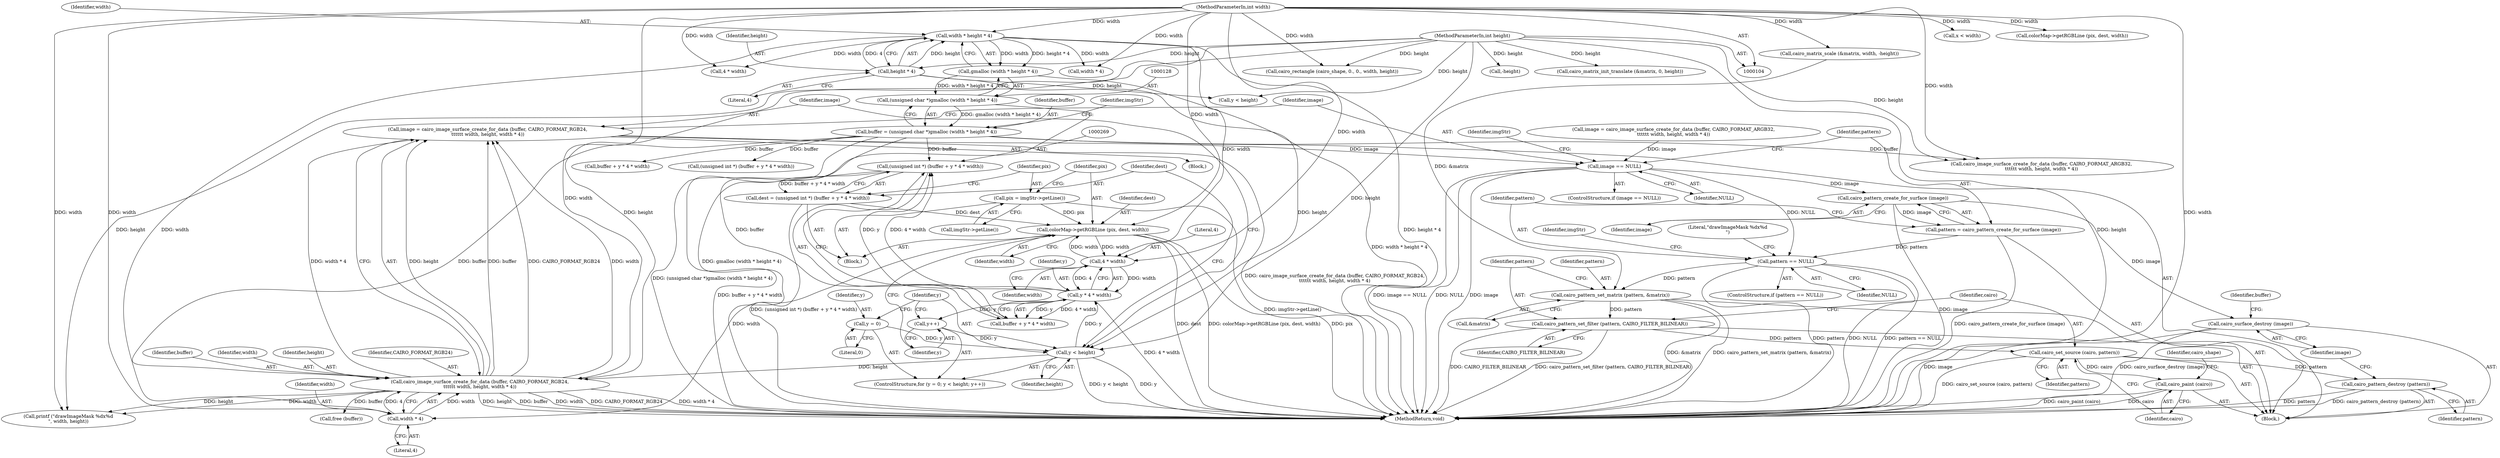 digraph "0_poppler_7b2d314a61fd0e12f47c62996cb49ec0d1ba747a_1@API" {
"1000284" [label="(Call,image = cairo_image_surface_create_for_data (buffer, CAIRO_FORMAT_RGB24,\n\t\t\t\t\t\t width, height, width * 4))"];
"1000286" [label="(Call,cairo_image_surface_create_for_data (buffer, CAIRO_FORMAT_RGB24,\n\t\t\t\t\t\t width, height, width * 4))"];
"1000125" [label="(Call,buffer = (unsigned char *)gmalloc (width * height * 4))"];
"1000127" [label="(Call,(unsigned char *)gmalloc (width * height * 4))"];
"1000129" [label="(Call,gmalloc (width * height * 4))"];
"1000130" [label="(Call,width * height * 4)"];
"1000108" [label="(MethodParameterIn,int width)"];
"1000132" [label="(Call,height * 4)"];
"1000109" [label="(MethodParameterIn,int height)"];
"1000291" [label="(Call,width * 4)"];
"1000280" [label="(Call,colorMap->getRGBLine (pix, dest, width))"];
"1000277" [label="(Call,pix = imgStr->getLine())"];
"1000266" [label="(Call,dest = (unsigned int *) (buffer + y * 4 * width))"];
"1000268" [label="(Call,(unsigned int *) (buffer + y * 4 * width))"];
"1000272" [label="(Call,y * 4 * width)"];
"1000260" [label="(Call,y < height)"];
"1000263" [label="(Call,y++)"];
"1000257" [label="(Call,y = 0)"];
"1000274" [label="(Call,4 * width)"];
"1000295" [label="(Call,image == NULL)"];
"1000304" [label="(Call,cairo_pattern_create_for_surface (image))"];
"1000302" [label="(Call,pattern = cairo_pattern_create_for_surface (image))"];
"1000307" [label="(Call,pattern == NULL)"];
"1000330" [label="(Call,cairo_pattern_set_matrix (pattern, &matrix))"];
"1000334" [label="(Call,cairo_pattern_set_filter (pattern, CAIRO_FILTER_BILINEAR))"];
"1000337" [label="(Call,cairo_set_source (cairo, pattern))"];
"1000340" [label="(Call,cairo_paint (cairo))"];
"1000353" [label="(Call,cairo_pattern_destroy (pattern))"];
"1000355" [label="(Call,cairo_surface_destroy (image))"];
"1000160" [label="(Call,y < height)"];
"1000345" [label="(Call,cairo_rectangle (cairo_shape, 0., 0., width, height))"];
"1000295" [label="(Call,image == NULL)"];
"1000108" [label="(MethodParameterIn,int width)"];
"1000133" [label="(Identifier,height)"];
"1000273" [label="(Identifier,y)"];
"1000341" [label="(Identifier,cairo)"];
"1000174" [label="(Call,4 * width)"];
"1000315" [label="(Call,printf (\"drawImageMask %dx%d\n\", width, height))"];
"1000132" [label="(Call,height * 4)"];
"1000328" [label="(Call,-height)"];
"1000307" [label="(Call,pattern == NULL)"];
"1000316" [label="(Literal,\"drawImageMask %dx%d\n\")"];
"1000287" [label="(Identifier,buffer)"];
"1000109" [label="(MethodParameterIn,int height)"];
"1000258" [label="(Identifier,y)"];
"1000332" [label="(Call,&matrix)"];
"1000356" [label="(Identifier,image)"];
"1000354" [label="(Identifier,pattern)"];
"1000291" [label="(Call,width * 4)"];
"1000280" [label="(Call,colorMap->getRGBLine (pix, dest, width))"];
"1000267" [label="(Identifier,dest)"];
"1000330" [label="(Call,cairo_pattern_set_matrix (pattern, &matrix))"];
"1000306" [label="(ControlStructure,if (pattern == NULL))"];
"1000266" [label="(Call,dest = (unsigned int *) (buffer + y * 4 * width))"];
"1000300" [label="(Identifier,imgStr)"];
"1000270" [label="(Call,buffer + y * 4 * width)"];
"1000302" [label="(Call,pattern = cairo_pattern_create_for_surface (image))"];
"1000251" [label="(Call,width * 4)"];
"1000272" [label="(Call,y * 4 * width)"];
"1000126" [label="(Identifier,buffer)"];
"1000130" [label="(Call,width * height * 4)"];
"1000268" [label="(Call,(unsigned int *) (buffer + y * 4 * width))"];
"1000264" [label="(Identifier,y)"];
"1000309" [label="(Identifier,NULL)"];
"1000262" [label="(Identifier,height)"];
"1000289" [label="(Identifier,width)"];
"1000256" [label="(ControlStructure,for (y = 0; y < height; y++))"];
"1000286" [label="(Call,cairo_image_surface_create_for_data (buffer, CAIRO_FORMAT_RGB24,\n\t\t\t\t\t\t width, height, width * 4))"];
"1000283" [label="(Identifier,width)"];
"1000304" [label="(Call,cairo_pattern_create_for_surface (image))"];
"1000188" [label="(Call,x < width)"];
"1000284" [label="(Call,image = cairo_image_surface_create_for_data (buffer, CAIRO_FORMAT_RGB24,\n\t\t\t\t\t\t width, height, width * 4))"];
"1000134" [label="(Literal,4)"];
"1000353" [label="(Call,cairo_pattern_destroy (pattern))"];
"1000334" [label="(Call,cairo_pattern_set_filter (pattern, CAIRO_FILTER_BILINEAR))"];
"1000303" [label="(Identifier,pattern)"];
"1000285" [label="(Identifier,image)"];
"1000257" [label="(Call,y = 0)"];
"1000357" [label="(Call,free (buffer))"];
"1000361" [label="(MethodReturn,void)"];
"1000281" [label="(Identifier,pix)"];
"1000276" [label="(Identifier,width)"];
"1000136" [label="(Identifier,imgStr)"];
"1000335" [label="(Identifier,pattern)"];
"1000319" [label="(Call,cairo_matrix_init_translate (&matrix, 0, height))"];
"1000255" [label="(Block,)"];
"1000260" [label="(Call,y < height)"];
"1000244" [label="(Call,image = cairo_image_surface_create_for_data (buffer, CAIRO_FORMAT_ARGB32,\n\t\t\t\t\t\t width, height, width * 4))"];
"1000277" [label="(Call,pix = imgStr->getLine())"];
"1000131" [label="(Identifier,width)"];
"1000274" [label="(Call,4 * width)"];
"1000337" [label="(Call,cairo_set_source (cairo, pattern))"];
"1000246" [label="(Call,cairo_image_surface_create_for_data (buffer, CAIRO_FORMAT_ARGB32,\n\t\t\t\t\t\t width, height, width * 4))"];
"1000265" [label="(Block,)"];
"1000275" [label="(Literal,4)"];
"1000305" [label="(Identifier,image)"];
"1000338" [label="(Identifier,cairo)"];
"1000343" [label="(Identifier,cairo_shape)"];
"1000125" [label="(Call,buffer = (unsigned char *)gmalloc (width * height * 4))"];
"1000355" [label="(Call,cairo_surface_destroy (image))"];
"1000308" [label="(Identifier,pattern)"];
"1000290" [label="(Identifier,height)"];
"1000293" [label="(Literal,4)"];
"1000340" [label="(Call,cairo_paint (cairo))"];
"1000127" [label="(Call,(unsigned char *)gmalloc (width * height * 4))"];
"1000294" [label="(ControlStructure,if (image == NULL))"];
"1000180" [label="(Call,colorMap->getRGBLine (pix, dest, width))"];
"1000263" [label="(Call,y++)"];
"1000113" [label="(Block,)"];
"1000292" [label="(Identifier,width)"];
"1000170" [label="(Call,buffer + y * 4 * width)"];
"1000168" [label="(Call,(unsigned int *) (buffer + y * 4 * width))"];
"1000324" [label="(Call,cairo_matrix_scale (&matrix, width, -height))"];
"1000312" [label="(Identifier,imgStr)"];
"1000336" [label="(Identifier,CAIRO_FILTER_BILINEAR)"];
"1000296" [label="(Identifier,image)"];
"1000297" [label="(Identifier,NULL)"];
"1000339" [label="(Identifier,pattern)"];
"1000282" [label="(Identifier,dest)"];
"1000331" [label="(Identifier,pattern)"];
"1000278" [label="(Identifier,pix)"];
"1000279" [label="(Call,imgStr->getLine())"];
"1000261" [label="(Identifier,y)"];
"1000129" [label="(Call,gmalloc (width * height * 4))"];
"1000259" [label="(Literal,0)"];
"1000288" [label="(Identifier,CAIRO_FORMAT_RGB24)"];
"1000358" [label="(Identifier,buffer)"];
"1000284" -> "1000255"  [label="AST: "];
"1000284" -> "1000286"  [label="CFG: "];
"1000285" -> "1000284"  [label="AST: "];
"1000286" -> "1000284"  [label="AST: "];
"1000296" -> "1000284"  [label="CFG: "];
"1000284" -> "1000361"  [label="DDG: cairo_image_surface_create_for_data (buffer, CAIRO_FORMAT_RGB24,\n\t\t\t\t\t\t width, height, width * 4)"];
"1000286" -> "1000284"  [label="DDG: height"];
"1000286" -> "1000284"  [label="DDG: CAIRO_FORMAT_RGB24"];
"1000286" -> "1000284"  [label="DDG: buffer"];
"1000286" -> "1000284"  [label="DDG: width"];
"1000286" -> "1000284"  [label="DDG: width * 4"];
"1000284" -> "1000295"  [label="DDG: image"];
"1000286" -> "1000291"  [label="CFG: "];
"1000287" -> "1000286"  [label="AST: "];
"1000288" -> "1000286"  [label="AST: "];
"1000289" -> "1000286"  [label="AST: "];
"1000290" -> "1000286"  [label="AST: "];
"1000291" -> "1000286"  [label="AST: "];
"1000286" -> "1000361"  [label="DDG: width * 4"];
"1000286" -> "1000361"  [label="DDG: height"];
"1000286" -> "1000361"  [label="DDG: buffer"];
"1000286" -> "1000361"  [label="DDG: width"];
"1000286" -> "1000361"  [label="DDG: CAIRO_FORMAT_RGB24"];
"1000125" -> "1000286"  [label="DDG: buffer"];
"1000291" -> "1000286"  [label="DDG: width"];
"1000291" -> "1000286"  [label="DDG: 4"];
"1000108" -> "1000286"  [label="DDG: width"];
"1000260" -> "1000286"  [label="DDG: height"];
"1000109" -> "1000286"  [label="DDG: height"];
"1000286" -> "1000315"  [label="DDG: width"];
"1000286" -> "1000315"  [label="DDG: height"];
"1000286" -> "1000357"  [label="DDG: buffer"];
"1000125" -> "1000113"  [label="AST: "];
"1000125" -> "1000127"  [label="CFG: "];
"1000126" -> "1000125"  [label="AST: "];
"1000127" -> "1000125"  [label="AST: "];
"1000136" -> "1000125"  [label="CFG: "];
"1000125" -> "1000361"  [label="DDG: (unsigned char *)gmalloc (width * height * 4)"];
"1000127" -> "1000125"  [label="DDG: gmalloc (width * height * 4)"];
"1000125" -> "1000168"  [label="DDG: buffer"];
"1000125" -> "1000170"  [label="DDG: buffer"];
"1000125" -> "1000246"  [label="DDG: buffer"];
"1000125" -> "1000268"  [label="DDG: buffer"];
"1000125" -> "1000270"  [label="DDG: buffer"];
"1000127" -> "1000129"  [label="CFG: "];
"1000128" -> "1000127"  [label="AST: "];
"1000129" -> "1000127"  [label="AST: "];
"1000127" -> "1000361"  [label="DDG: gmalloc (width * height * 4)"];
"1000129" -> "1000127"  [label="DDG: width * height * 4"];
"1000129" -> "1000130"  [label="CFG: "];
"1000130" -> "1000129"  [label="AST: "];
"1000129" -> "1000361"  [label="DDG: width * height * 4"];
"1000130" -> "1000129"  [label="DDG: width"];
"1000130" -> "1000129"  [label="DDG: height * 4"];
"1000130" -> "1000132"  [label="CFG: "];
"1000131" -> "1000130"  [label="AST: "];
"1000132" -> "1000130"  [label="AST: "];
"1000130" -> "1000361"  [label="DDG: height * 4"];
"1000108" -> "1000130"  [label="DDG: width"];
"1000132" -> "1000130"  [label="DDG: height"];
"1000132" -> "1000130"  [label="DDG: 4"];
"1000130" -> "1000174"  [label="DDG: width"];
"1000130" -> "1000251"  [label="DDG: width"];
"1000130" -> "1000274"  [label="DDG: width"];
"1000130" -> "1000291"  [label="DDG: width"];
"1000108" -> "1000104"  [label="AST: "];
"1000108" -> "1000361"  [label="DDG: width"];
"1000108" -> "1000174"  [label="DDG: width"];
"1000108" -> "1000180"  [label="DDG: width"];
"1000108" -> "1000188"  [label="DDG: width"];
"1000108" -> "1000246"  [label="DDG: width"];
"1000108" -> "1000251"  [label="DDG: width"];
"1000108" -> "1000274"  [label="DDG: width"];
"1000108" -> "1000280"  [label="DDG: width"];
"1000108" -> "1000291"  [label="DDG: width"];
"1000108" -> "1000315"  [label="DDG: width"];
"1000108" -> "1000324"  [label="DDG: width"];
"1000108" -> "1000345"  [label="DDG: width"];
"1000132" -> "1000134"  [label="CFG: "];
"1000133" -> "1000132"  [label="AST: "];
"1000134" -> "1000132"  [label="AST: "];
"1000109" -> "1000132"  [label="DDG: height"];
"1000132" -> "1000160"  [label="DDG: height"];
"1000132" -> "1000260"  [label="DDG: height"];
"1000109" -> "1000104"  [label="AST: "];
"1000109" -> "1000361"  [label="DDG: height"];
"1000109" -> "1000160"  [label="DDG: height"];
"1000109" -> "1000246"  [label="DDG: height"];
"1000109" -> "1000260"  [label="DDG: height"];
"1000109" -> "1000315"  [label="DDG: height"];
"1000109" -> "1000319"  [label="DDG: height"];
"1000109" -> "1000328"  [label="DDG: height"];
"1000109" -> "1000345"  [label="DDG: height"];
"1000291" -> "1000293"  [label="CFG: "];
"1000292" -> "1000291"  [label="AST: "];
"1000293" -> "1000291"  [label="AST: "];
"1000280" -> "1000291"  [label="DDG: width"];
"1000280" -> "1000265"  [label="AST: "];
"1000280" -> "1000283"  [label="CFG: "];
"1000281" -> "1000280"  [label="AST: "];
"1000282" -> "1000280"  [label="AST: "];
"1000283" -> "1000280"  [label="AST: "];
"1000264" -> "1000280"  [label="CFG: "];
"1000280" -> "1000361"  [label="DDG: dest"];
"1000280" -> "1000361"  [label="DDG: colorMap->getRGBLine (pix, dest, width)"];
"1000280" -> "1000361"  [label="DDG: pix"];
"1000280" -> "1000274"  [label="DDG: width"];
"1000277" -> "1000280"  [label="DDG: pix"];
"1000266" -> "1000280"  [label="DDG: dest"];
"1000274" -> "1000280"  [label="DDG: width"];
"1000277" -> "1000265"  [label="AST: "];
"1000277" -> "1000279"  [label="CFG: "];
"1000278" -> "1000277"  [label="AST: "];
"1000279" -> "1000277"  [label="AST: "];
"1000281" -> "1000277"  [label="CFG: "];
"1000277" -> "1000361"  [label="DDG: imgStr->getLine()"];
"1000266" -> "1000265"  [label="AST: "];
"1000266" -> "1000268"  [label="CFG: "];
"1000267" -> "1000266"  [label="AST: "];
"1000268" -> "1000266"  [label="AST: "];
"1000278" -> "1000266"  [label="CFG: "];
"1000266" -> "1000361"  [label="DDG: (unsigned int *) (buffer + y * 4 * width)"];
"1000268" -> "1000266"  [label="DDG: buffer + y * 4 * width"];
"1000268" -> "1000270"  [label="CFG: "];
"1000269" -> "1000268"  [label="AST: "];
"1000270" -> "1000268"  [label="AST: "];
"1000268" -> "1000361"  [label="DDG: buffer + y * 4 * width"];
"1000272" -> "1000268"  [label="DDG: y"];
"1000272" -> "1000268"  [label="DDG: 4 * width"];
"1000272" -> "1000270"  [label="AST: "];
"1000272" -> "1000274"  [label="CFG: "];
"1000273" -> "1000272"  [label="AST: "];
"1000274" -> "1000272"  [label="AST: "];
"1000270" -> "1000272"  [label="CFG: "];
"1000272" -> "1000361"  [label="DDG: 4 * width"];
"1000272" -> "1000263"  [label="DDG: y"];
"1000272" -> "1000270"  [label="DDG: y"];
"1000272" -> "1000270"  [label="DDG: 4 * width"];
"1000260" -> "1000272"  [label="DDG: y"];
"1000274" -> "1000272"  [label="DDG: 4"];
"1000274" -> "1000272"  [label="DDG: width"];
"1000260" -> "1000256"  [label="AST: "];
"1000260" -> "1000262"  [label="CFG: "];
"1000261" -> "1000260"  [label="AST: "];
"1000262" -> "1000260"  [label="AST: "];
"1000267" -> "1000260"  [label="CFG: "];
"1000285" -> "1000260"  [label="CFG: "];
"1000260" -> "1000361"  [label="DDG: y < height"];
"1000260" -> "1000361"  [label="DDG: y"];
"1000263" -> "1000260"  [label="DDG: y"];
"1000257" -> "1000260"  [label="DDG: y"];
"1000263" -> "1000256"  [label="AST: "];
"1000263" -> "1000264"  [label="CFG: "];
"1000264" -> "1000263"  [label="AST: "];
"1000261" -> "1000263"  [label="CFG: "];
"1000257" -> "1000256"  [label="AST: "];
"1000257" -> "1000259"  [label="CFG: "];
"1000258" -> "1000257"  [label="AST: "];
"1000259" -> "1000257"  [label="AST: "];
"1000261" -> "1000257"  [label="CFG: "];
"1000274" -> "1000276"  [label="CFG: "];
"1000275" -> "1000274"  [label="AST: "];
"1000276" -> "1000274"  [label="AST: "];
"1000295" -> "1000294"  [label="AST: "];
"1000295" -> "1000297"  [label="CFG: "];
"1000296" -> "1000295"  [label="AST: "];
"1000297" -> "1000295"  [label="AST: "];
"1000300" -> "1000295"  [label="CFG: "];
"1000303" -> "1000295"  [label="CFG: "];
"1000295" -> "1000361"  [label="DDG: NULL"];
"1000295" -> "1000361"  [label="DDG: image"];
"1000295" -> "1000361"  [label="DDG: image == NULL"];
"1000244" -> "1000295"  [label="DDG: image"];
"1000295" -> "1000304"  [label="DDG: image"];
"1000295" -> "1000307"  [label="DDG: NULL"];
"1000304" -> "1000302"  [label="AST: "];
"1000304" -> "1000305"  [label="CFG: "];
"1000305" -> "1000304"  [label="AST: "];
"1000302" -> "1000304"  [label="CFG: "];
"1000304" -> "1000361"  [label="DDG: image"];
"1000304" -> "1000302"  [label="DDG: image"];
"1000304" -> "1000355"  [label="DDG: image"];
"1000302" -> "1000113"  [label="AST: "];
"1000303" -> "1000302"  [label="AST: "];
"1000308" -> "1000302"  [label="CFG: "];
"1000302" -> "1000361"  [label="DDG: cairo_pattern_create_for_surface (image)"];
"1000302" -> "1000307"  [label="DDG: pattern"];
"1000307" -> "1000306"  [label="AST: "];
"1000307" -> "1000309"  [label="CFG: "];
"1000308" -> "1000307"  [label="AST: "];
"1000309" -> "1000307"  [label="AST: "];
"1000312" -> "1000307"  [label="CFG: "];
"1000316" -> "1000307"  [label="CFG: "];
"1000307" -> "1000361"  [label="DDG: NULL"];
"1000307" -> "1000361"  [label="DDG: pattern == NULL"];
"1000307" -> "1000361"  [label="DDG: pattern"];
"1000307" -> "1000330"  [label="DDG: pattern"];
"1000330" -> "1000113"  [label="AST: "];
"1000330" -> "1000332"  [label="CFG: "];
"1000331" -> "1000330"  [label="AST: "];
"1000332" -> "1000330"  [label="AST: "];
"1000335" -> "1000330"  [label="CFG: "];
"1000330" -> "1000361"  [label="DDG: &matrix"];
"1000330" -> "1000361"  [label="DDG: cairo_pattern_set_matrix (pattern, &matrix)"];
"1000324" -> "1000330"  [label="DDG: &matrix"];
"1000330" -> "1000334"  [label="DDG: pattern"];
"1000334" -> "1000113"  [label="AST: "];
"1000334" -> "1000336"  [label="CFG: "];
"1000335" -> "1000334"  [label="AST: "];
"1000336" -> "1000334"  [label="AST: "];
"1000338" -> "1000334"  [label="CFG: "];
"1000334" -> "1000361"  [label="DDG: cairo_pattern_set_filter (pattern, CAIRO_FILTER_BILINEAR)"];
"1000334" -> "1000361"  [label="DDG: CAIRO_FILTER_BILINEAR"];
"1000334" -> "1000337"  [label="DDG: pattern"];
"1000337" -> "1000113"  [label="AST: "];
"1000337" -> "1000339"  [label="CFG: "];
"1000338" -> "1000337"  [label="AST: "];
"1000339" -> "1000337"  [label="AST: "];
"1000341" -> "1000337"  [label="CFG: "];
"1000337" -> "1000361"  [label="DDG: cairo_set_source (cairo, pattern)"];
"1000337" -> "1000340"  [label="DDG: cairo"];
"1000337" -> "1000353"  [label="DDG: pattern"];
"1000340" -> "1000113"  [label="AST: "];
"1000340" -> "1000341"  [label="CFG: "];
"1000341" -> "1000340"  [label="AST: "];
"1000343" -> "1000340"  [label="CFG: "];
"1000340" -> "1000361"  [label="DDG: cairo_paint (cairo)"];
"1000340" -> "1000361"  [label="DDG: cairo"];
"1000353" -> "1000113"  [label="AST: "];
"1000353" -> "1000354"  [label="CFG: "];
"1000354" -> "1000353"  [label="AST: "];
"1000356" -> "1000353"  [label="CFG: "];
"1000353" -> "1000361"  [label="DDG: cairo_pattern_destroy (pattern)"];
"1000353" -> "1000361"  [label="DDG: pattern"];
"1000355" -> "1000113"  [label="AST: "];
"1000355" -> "1000356"  [label="CFG: "];
"1000356" -> "1000355"  [label="AST: "];
"1000358" -> "1000355"  [label="CFG: "];
"1000355" -> "1000361"  [label="DDG: image"];
"1000355" -> "1000361"  [label="DDG: cairo_surface_destroy (image)"];
}
